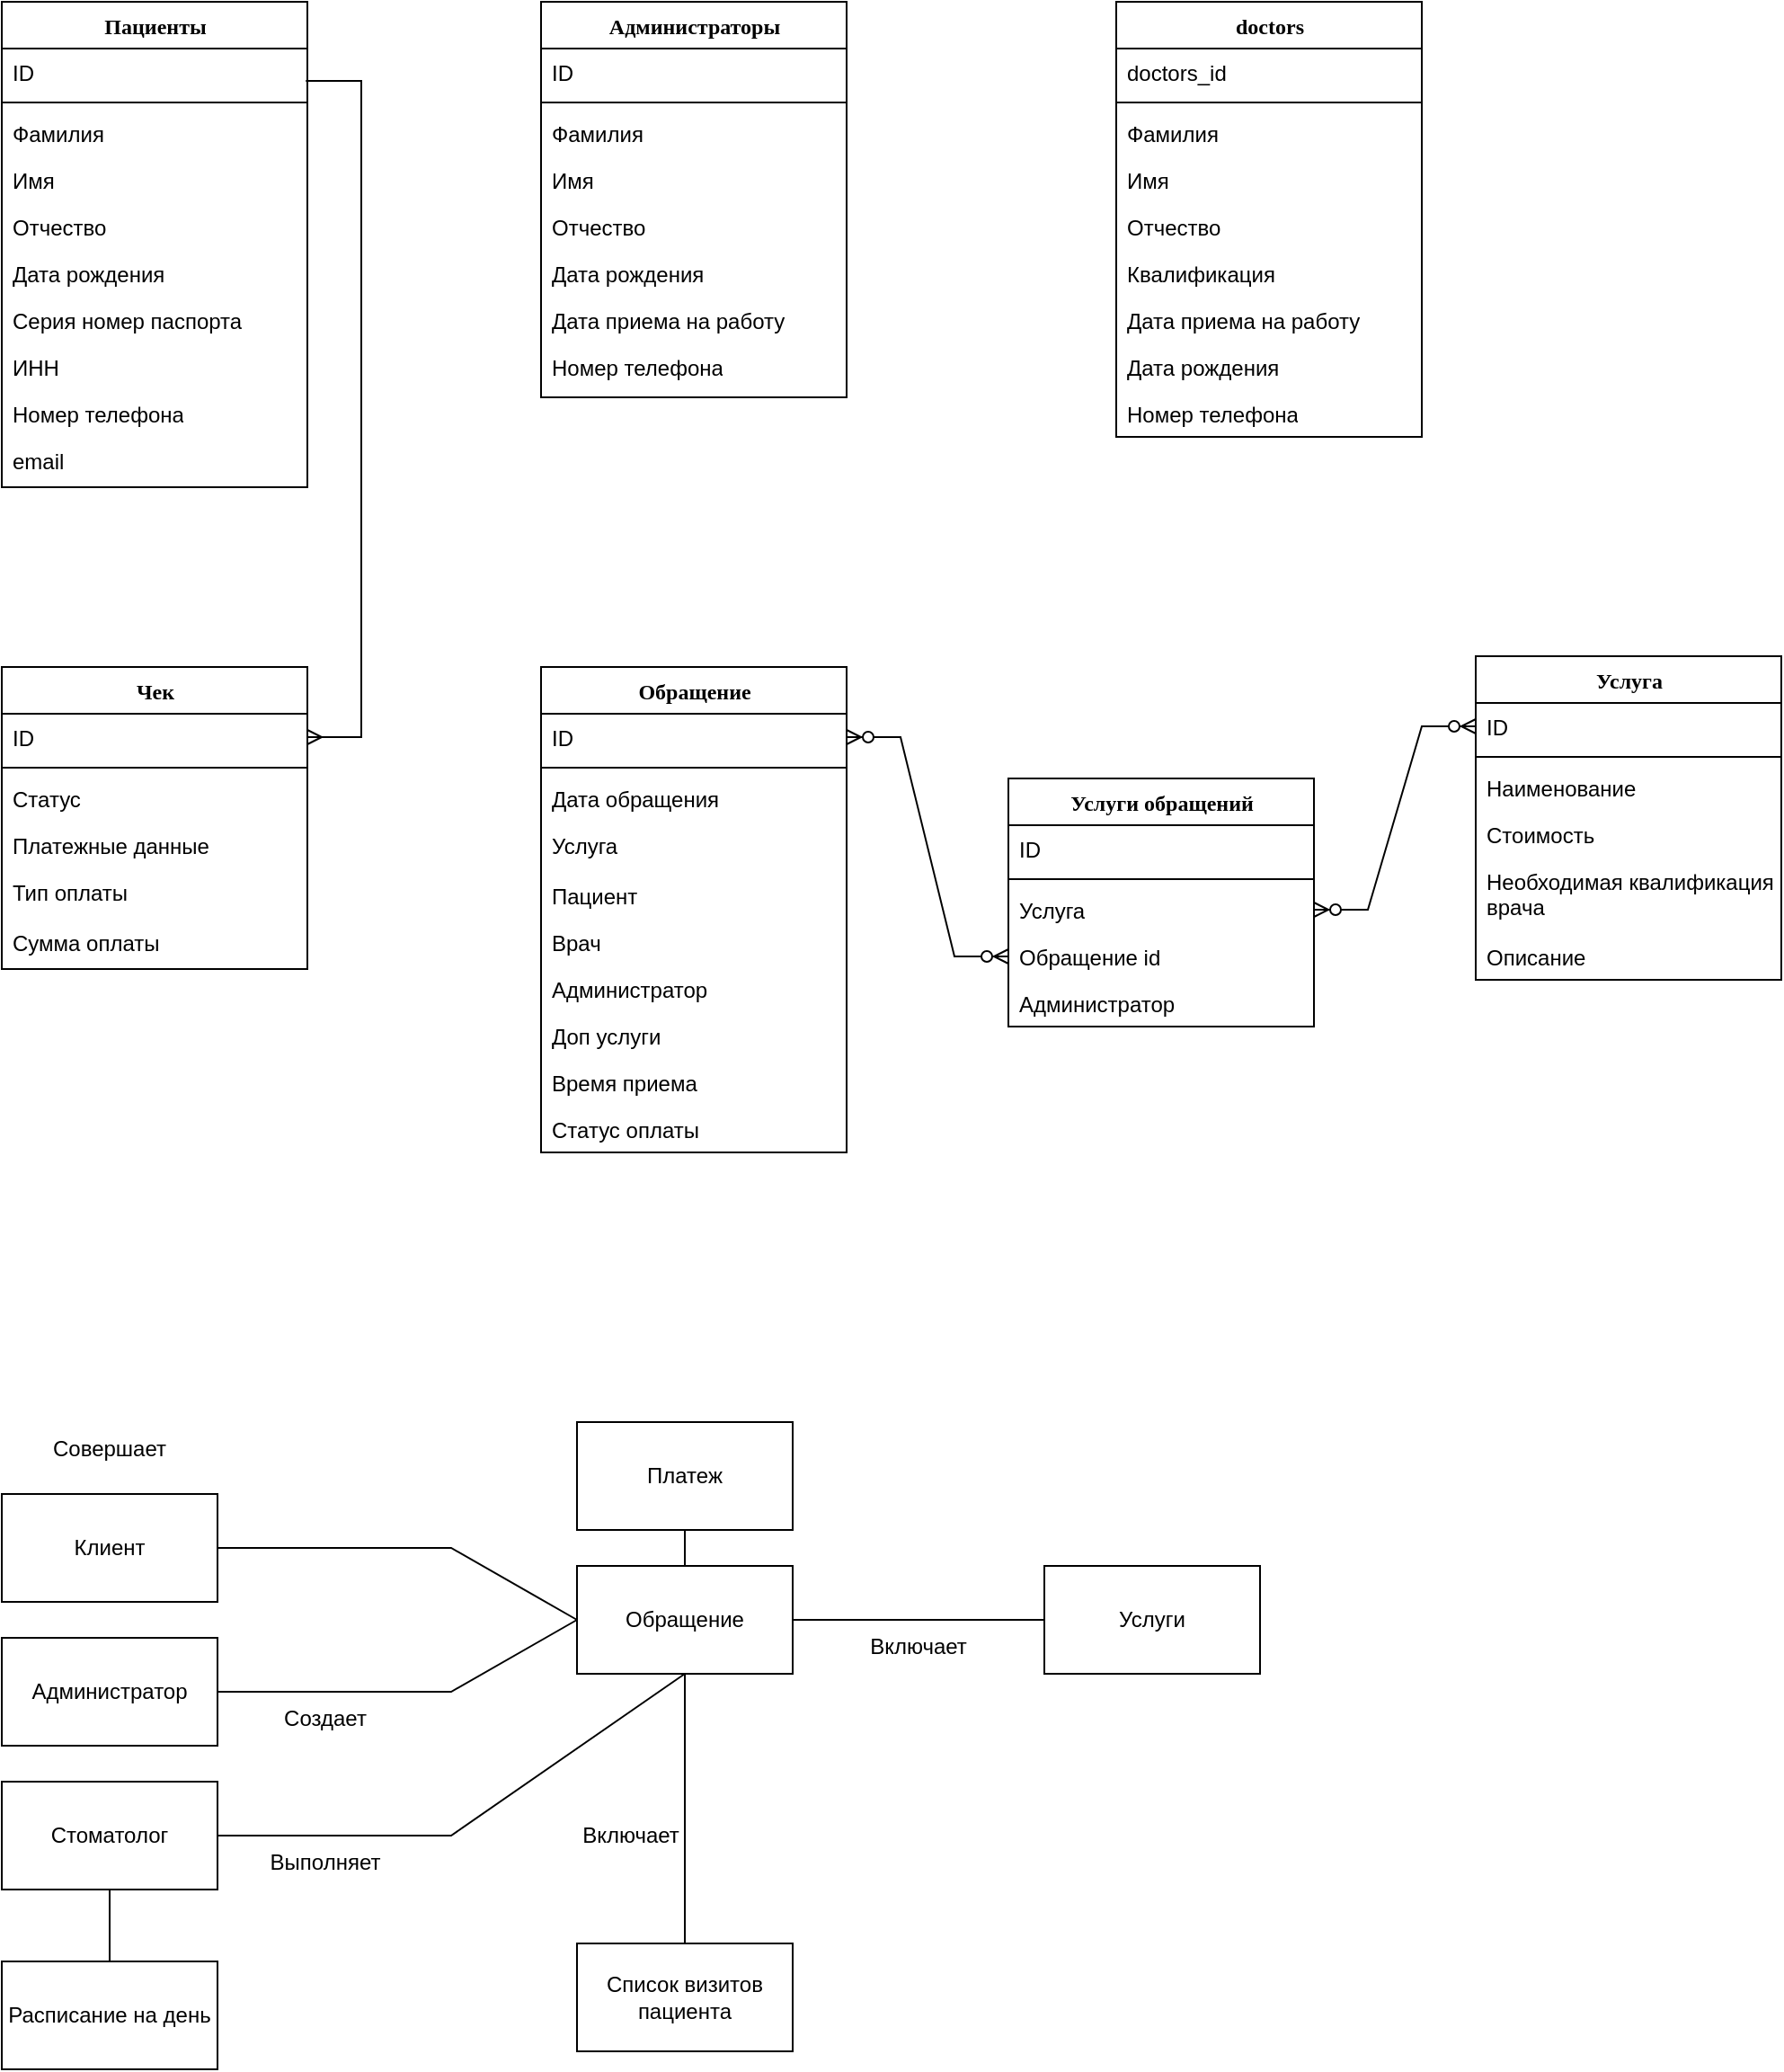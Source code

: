 <mxfile version="22.0.4" type="github">
  <diagram name="Page-1" id="9f46799a-70d6-7492-0946-bef42562c5a5">
    <mxGraphModel dx="1397" dy="777" grid="1" gridSize="10" guides="1" tooltips="1" connect="1" arrows="1" fold="1" page="1" pageScale="1" pageWidth="1100" pageHeight="850" background="none" math="0" shadow="0">
      <root>
        <mxCell id="0" />
        <mxCell id="1" parent="0" />
        <mxCell id="78961159f06e98e8-17" value="doctors" style="swimlane;html=1;fontStyle=1;align=center;verticalAlign=top;childLayout=stackLayout;horizontal=1;startSize=26;horizontalStack=0;resizeParent=1;resizeLast=0;collapsible=1;marginBottom=0;swimlaneFillColor=#ffffff;rounded=0;shadow=0;comic=0;labelBackgroundColor=none;strokeWidth=1;fillColor=none;fontFamily=Verdana;fontSize=12" parent="1" vertex="1">
          <mxGeometry x="640" y="10" width="170" height="242" as="geometry" />
        </mxCell>
        <mxCell id="2IfcIijcKh4kMEABv_fs-8" value="doctors_id" style="text;html=1;strokeColor=none;fillColor=none;align=left;verticalAlign=top;spacingLeft=4;spacingRight=4;whiteSpace=wrap;overflow=hidden;rotatable=0;points=[[0,0.5],[1,0.5]];portConstraint=eastwest;" vertex="1" parent="78961159f06e98e8-17">
          <mxGeometry y="26" width="170" height="26" as="geometry" />
        </mxCell>
        <mxCell id="78961159f06e98e8-51" value="" style="line;html=1;strokeWidth=1;fillColor=none;align=left;verticalAlign=middle;spacingTop=-1;spacingLeft=3;spacingRight=3;rotatable=0;labelPosition=right;points=[];portConstraint=eastwest;" parent="78961159f06e98e8-17" vertex="1">
          <mxGeometry y="52" width="170" height="8" as="geometry" />
        </mxCell>
        <mxCell id="78961159f06e98e8-21" value="Фамилия" style="text;html=1;strokeColor=none;fillColor=none;align=left;verticalAlign=top;spacingLeft=4;spacingRight=4;whiteSpace=wrap;overflow=hidden;rotatable=0;points=[[0,0.5],[1,0.5]];portConstraint=eastwest;" parent="78961159f06e98e8-17" vertex="1">
          <mxGeometry y="60" width="170" height="26" as="geometry" />
        </mxCell>
        <mxCell id="78961159f06e98e8-23" value="Имя" style="text;html=1;strokeColor=none;fillColor=none;align=left;verticalAlign=top;spacingLeft=4;spacingRight=4;whiteSpace=wrap;overflow=hidden;rotatable=0;points=[[0,0.5],[1,0.5]];portConstraint=eastwest;" parent="78961159f06e98e8-17" vertex="1">
          <mxGeometry y="86" width="170" height="26" as="geometry" />
        </mxCell>
        <mxCell id="78961159f06e98e8-25" value="Отчество" style="text;html=1;strokeColor=none;fillColor=none;align=left;verticalAlign=top;spacingLeft=4;spacingRight=4;whiteSpace=wrap;overflow=hidden;rotatable=0;points=[[0,0.5],[1,0.5]];portConstraint=eastwest;" parent="78961159f06e98e8-17" vertex="1">
          <mxGeometry y="112" width="170" height="26" as="geometry" />
        </mxCell>
        <mxCell id="2IfcIijcKh4kMEABv_fs-5" value="Квалификация" style="text;html=1;strokeColor=none;fillColor=none;align=left;verticalAlign=top;spacingLeft=4;spacingRight=4;whiteSpace=wrap;overflow=hidden;rotatable=0;points=[[0,0.5],[1,0.5]];portConstraint=eastwest;" vertex="1" parent="78961159f06e98e8-17">
          <mxGeometry y="138" width="170" height="26" as="geometry" />
        </mxCell>
        <mxCell id="78961159f06e98e8-27" value="Дата приема на работу" style="text;html=1;strokeColor=none;fillColor=none;align=left;verticalAlign=top;spacingLeft=4;spacingRight=4;whiteSpace=wrap;overflow=hidden;rotatable=0;points=[[0,0.5],[1,0.5]];portConstraint=eastwest;" parent="78961159f06e98e8-17" vertex="1">
          <mxGeometry y="164" width="170" height="26" as="geometry" />
        </mxCell>
        <mxCell id="78961159f06e98e8-26" value="Дата рождения" style="text;html=1;strokeColor=none;fillColor=none;align=left;verticalAlign=top;spacingLeft=4;spacingRight=4;whiteSpace=wrap;overflow=hidden;rotatable=0;points=[[0,0.5],[1,0.5]];portConstraint=eastwest;" parent="78961159f06e98e8-17" vertex="1">
          <mxGeometry y="190" width="170" height="26" as="geometry" />
        </mxCell>
        <mxCell id="2IfcIijcKh4kMEABv_fs-25" value="Номер телефона" style="text;html=1;strokeColor=none;fillColor=none;align=left;verticalAlign=top;spacingLeft=4;spacingRight=4;whiteSpace=wrap;overflow=hidden;rotatable=0;points=[[0,0.5],[1,0.5]];portConstraint=eastwest;" vertex="1" parent="78961159f06e98e8-17">
          <mxGeometry y="216" width="170" height="26" as="geometry" />
        </mxCell>
        <mxCell id="78961159f06e98e8-30" value="Пациенты" style="swimlane;html=1;fontStyle=1;align=center;verticalAlign=top;childLayout=stackLayout;horizontal=1;startSize=26;horizontalStack=0;resizeParent=1;resizeLast=0;collapsible=1;marginBottom=0;swimlaneFillColor=#ffffff;rounded=0;shadow=0;comic=0;labelBackgroundColor=none;strokeWidth=1;fillColor=none;fontFamily=Verdana;fontSize=12" parent="1" vertex="1">
          <mxGeometry x="20" y="10" width="170" height="270" as="geometry" />
        </mxCell>
        <mxCell id="2IfcIijcKh4kMEABv_fs-9" value="ID" style="text;html=1;strokeColor=none;fillColor=none;align=left;verticalAlign=top;spacingLeft=4;spacingRight=4;whiteSpace=wrap;overflow=hidden;rotatable=0;points=[[0,0.5],[1,0.5]];portConstraint=eastwest;" vertex="1" parent="78961159f06e98e8-30">
          <mxGeometry y="26" width="170" height="26" as="geometry" />
        </mxCell>
        <mxCell id="2IfcIijcKh4kMEABv_fs-10" value="" style="line;html=1;strokeWidth=1;fillColor=none;align=left;verticalAlign=middle;spacingTop=-1;spacingLeft=3;spacingRight=3;rotatable=0;labelPosition=right;points=[];portConstraint=eastwest;" vertex="1" parent="78961159f06e98e8-30">
          <mxGeometry y="52" width="170" height="8" as="geometry" />
        </mxCell>
        <mxCell id="78961159f06e98e8-31" value="Фамилия" style="text;html=1;strokeColor=none;fillColor=none;align=left;verticalAlign=top;spacingLeft=4;spacingRight=4;whiteSpace=wrap;overflow=hidden;rotatable=0;points=[[0,0.5],[1,0.5]];portConstraint=eastwest;" parent="78961159f06e98e8-30" vertex="1">
          <mxGeometry y="60" width="170" height="26" as="geometry" />
        </mxCell>
        <mxCell id="78961159f06e98e8-32" value="Имя" style="text;html=1;strokeColor=none;fillColor=none;align=left;verticalAlign=top;spacingLeft=4;spacingRight=4;whiteSpace=wrap;overflow=hidden;rotatable=0;points=[[0,0.5],[1,0.5]];portConstraint=eastwest;" parent="78961159f06e98e8-30" vertex="1">
          <mxGeometry y="86" width="170" height="26" as="geometry" />
        </mxCell>
        <mxCell id="78961159f06e98e8-33" value="Отчество" style="text;html=1;strokeColor=none;fillColor=none;align=left;verticalAlign=top;spacingLeft=4;spacingRight=4;whiteSpace=wrap;overflow=hidden;rotatable=0;points=[[0,0.5],[1,0.5]];portConstraint=eastwest;" parent="78961159f06e98e8-30" vertex="1">
          <mxGeometry y="112" width="170" height="26" as="geometry" />
        </mxCell>
        <mxCell id="78961159f06e98e8-34" value="Дата рождения" style="text;html=1;strokeColor=none;fillColor=none;align=left;verticalAlign=top;spacingLeft=4;spacingRight=4;whiteSpace=wrap;overflow=hidden;rotatable=0;points=[[0,0.5],[1,0.5]];portConstraint=eastwest;" parent="78961159f06e98e8-30" vertex="1">
          <mxGeometry y="138" width="170" height="26" as="geometry" />
        </mxCell>
        <mxCell id="78961159f06e98e8-36" value="Серия номер паспорта" style="text;html=1;strokeColor=none;fillColor=none;align=left;verticalAlign=top;spacingLeft=4;spacingRight=4;whiteSpace=wrap;overflow=hidden;rotatable=0;points=[[0,0.5],[1,0.5]];portConstraint=eastwest;" parent="78961159f06e98e8-30" vertex="1">
          <mxGeometry y="164" width="170" height="26" as="geometry" />
        </mxCell>
        <mxCell id="78961159f06e98e8-37" value="ИНН" style="text;html=1;strokeColor=none;fillColor=none;align=left;verticalAlign=top;spacingLeft=4;spacingRight=4;whiteSpace=wrap;overflow=hidden;rotatable=0;points=[[0,0.5],[1,0.5]];portConstraint=eastwest;" parent="78961159f06e98e8-30" vertex="1">
          <mxGeometry y="190" width="170" height="26" as="geometry" />
        </mxCell>
        <mxCell id="2IfcIijcKh4kMEABv_fs-23" value="Номер телефона" style="text;html=1;strokeColor=none;fillColor=none;align=left;verticalAlign=top;spacingLeft=4;spacingRight=4;whiteSpace=wrap;overflow=hidden;rotatable=0;points=[[0,0.5],[1,0.5]];portConstraint=eastwest;" vertex="1" parent="78961159f06e98e8-30">
          <mxGeometry y="216" width="170" height="26" as="geometry" />
        </mxCell>
        <mxCell id="2IfcIijcKh4kMEABv_fs-24" value="email" style="text;html=1;strokeColor=none;fillColor=none;align=left;verticalAlign=top;spacingLeft=4;spacingRight=4;whiteSpace=wrap;overflow=hidden;rotatable=0;points=[[0,0.5],[1,0.5]];portConstraint=eastwest;" vertex="1" parent="78961159f06e98e8-30">
          <mxGeometry y="242" width="170" height="26" as="geometry" />
        </mxCell>
        <mxCell id="78961159f06e98e8-56" value="Услуга" style="swimlane;html=1;fontStyle=1;align=center;verticalAlign=top;childLayout=stackLayout;horizontal=1;startSize=26;horizontalStack=0;resizeParent=1;resizeLast=0;collapsible=1;marginBottom=0;swimlaneFillColor=#ffffff;rounded=0;shadow=0;comic=0;labelBackgroundColor=none;strokeWidth=1;fillColor=none;fontFamily=Verdana;fontSize=12" parent="1" vertex="1">
          <mxGeometry x="840" y="374" width="170" height="180" as="geometry" />
        </mxCell>
        <mxCell id="2IfcIijcKh4kMEABv_fs-11" value="ID" style="text;html=1;strokeColor=none;fillColor=none;align=left;verticalAlign=top;spacingLeft=4;spacingRight=4;whiteSpace=wrap;overflow=hidden;rotatable=0;points=[[0,0.5],[1,0.5]];portConstraint=eastwest;" vertex="1" parent="78961159f06e98e8-56">
          <mxGeometry y="26" width="170" height="26" as="geometry" />
        </mxCell>
        <mxCell id="2IfcIijcKh4kMEABv_fs-12" value="" style="line;html=1;strokeWidth=1;fillColor=none;align=left;verticalAlign=middle;spacingTop=-1;spacingLeft=3;spacingRight=3;rotatable=0;labelPosition=right;points=[];portConstraint=eastwest;" vertex="1" parent="78961159f06e98e8-56">
          <mxGeometry y="52" width="170" height="8" as="geometry" />
        </mxCell>
        <mxCell id="78961159f06e98e8-57" value="Наименование" style="text;html=1;strokeColor=none;fillColor=none;align=left;verticalAlign=top;spacingLeft=4;spacingRight=4;whiteSpace=wrap;overflow=hidden;rotatable=0;points=[[0,0.5],[1,0.5]];portConstraint=eastwest;" parent="78961159f06e98e8-56" vertex="1">
          <mxGeometry y="60" width="170" height="26" as="geometry" />
        </mxCell>
        <mxCell id="78961159f06e98e8-58" value="Стоимость" style="text;html=1;strokeColor=none;fillColor=none;align=left;verticalAlign=top;spacingLeft=4;spacingRight=4;whiteSpace=wrap;overflow=hidden;rotatable=0;points=[[0,0.5],[1,0.5]];portConstraint=eastwest;" parent="78961159f06e98e8-56" vertex="1">
          <mxGeometry y="86" width="170" height="26" as="geometry" />
        </mxCell>
        <mxCell id="78961159f06e98e8-59" value="Необходимая квалификация врача" style="text;html=1;strokeColor=none;fillColor=none;align=left;verticalAlign=top;spacingLeft=4;spacingRight=4;whiteSpace=wrap;overflow=hidden;rotatable=0;points=[[0,0.5],[1,0.5]];portConstraint=eastwest;" parent="78961159f06e98e8-56" vertex="1">
          <mxGeometry y="112" width="170" height="42" as="geometry" />
        </mxCell>
        <mxCell id="2IfcIijcKh4kMEABv_fs-26" value="Описание" style="text;html=1;strokeColor=none;fillColor=none;align=left;verticalAlign=top;spacingLeft=4;spacingRight=4;whiteSpace=wrap;overflow=hidden;rotatable=0;points=[[0,0.5],[1,0.5]];portConstraint=eastwest;" vertex="1" parent="78961159f06e98e8-56">
          <mxGeometry y="154" width="170" height="26" as="geometry" />
        </mxCell>
        <mxCell id="2IfcIijcKh4kMEABv_fs-13" value="Обращение" style="swimlane;html=1;fontStyle=1;align=center;verticalAlign=top;childLayout=stackLayout;horizontal=1;startSize=26;horizontalStack=0;resizeParent=1;resizeLast=0;collapsible=1;marginBottom=0;swimlaneFillColor=#ffffff;rounded=0;shadow=0;comic=0;labelBackgroundColor=none;strokeWidth=1;fillColor=none;fontFamily=Verdana;fontSize=12" vertex="1" parent="1">
          <mxGeometry x="320" y="380" width="170" height="270" as="geometry" />
        </mxCell>
        <mxCell id="2IfcIijcKh4kMEABv_fs-14" value="ID" style="text;html=1;strokeColor=none;fillColor=none;align=left;verticalAlign=top;spacingLeft=4;spacingRight=4;whiteSpace=wrap;overflow=hidden;rotatable=0;points=[[0,0.5],[1,0.5]];portConstraint=eastwest;" vertex="1" parent="2IfcIijcKh4kMEABv_fs-13">
          <mxGeometry y="26" width="170" height="26" as="geometry" />
        </mxCell>
        <mxCell id="2IfcIijcKh4kMEABv_fs-15" value="" style="line;html=1;strokeWidth=1;fillColor=none;align=left;verticalAlign=middle;spacingTop=-1;spacingLeft=3;spacingRight=3;rotatable=0;labelPosition=right;points=[];portConstraint=eastwest;" vertex="1" parent="2IfcIijcKh4kMEABv_fs-13">
          <mxGeometry y="52" width="170" height="8" as="geometry" />
        </mxCell>
        <mxCell id="2IfcIijcKh4kMEABv_fs-20" value="Дата обращения" style="text;html=1;strokeColor=none;fillColor=none;align=left;verticalAlign=top;spacingLeft=4;spacingRight=4;whiteSpace=wrap;overflow=hidden;rotatable=0;points=[[0,0.5],[1,0.5]];portConstraint=eastwest;" vertex="1" parent="2IfcIijcKh4kMEABv_fs-13">
          <mxGeometry y="60" width="170" height="26" as="geometry" />
        </mxCell>
        <mxCell id="2IfcIijcKh4kMEABv_fs-18" value="Услуга" style="text;html=1;strokeColor=none;fillColor=none;align=left;verticalAlign=top;spacingLeft=4;spacingRight=4;whiteSpace=wrap;overflow=hidden;rotatable=0;points=[[0,0.5],[1,0.5]];portConstraint=eastwest;" vertex="1" parent="2IfcIijcKh4kMEABv_fs-13">
          <mxGeometry y="86" width="170" height="28" as="geometry" />
        </mxCell>
        <mxCell id="2IfcIijcKh4kMEABv_fs-16" value="Пациент" style="text;html=1;strokeColor=none;fillColor=none;align=left;verticalAlign=top;spacingLeft=4;spacingRight=4;whiteSpace=wrap;overflow=hidden;rotatable=0;points=[[0,0.5],[1,0.5]];portConstraint=eastwest;" vertex="1" parent="2IfcIijcKh4kMEABv_fs-13">
          <mxGeometry y="114" width="170" height="26" as="geometry" />
        </mxCell>
        <mxCell id="2IfcIijcKh4kMEABv_fs-17" value="Врач" style="text;html=1;strokeColor=none;fillColor=none;align=left;verticalAlign=top;spacingLeft=4;spacingRight=4;whiteSpace=wrap;overflow=hidden;rotatable=0;points=[[0,0.5],[1,0.5]];portConstraint=eastwest;" vertex="1" parent="2IfcIijcKh4kMEABv_fs-13">
          <mxGeometry y="140" width="170" height="26" as="geometry" />
        </mxCell>
        <mxCell id="2IfcIijcKh4kMEABv_fs-88" value="Администратор" style="text;html=1;strokeColor=none;fillColor=none;align=left;verticalAlign=top;spacingLeft=4;spacingRight=4;whiteSpace=wrap;overflow=hidden;rotatable=0;points=[[0,0.5],[1,0.5]];portConstraint=eastwest;" vertex="1" parent="2IfcIijcKh4kMEABv_fs-13">
          <mxGeometry y="166" width="170" height="26" as="geometry" />
        </mxCell>
        <mxCell id="2IfcIijcKh4kMEABv_fs-19" value="Доп услуги" style="text;html=1;strokeColor=none;fillColor=none;align=left;verticalAlign=top;spacingLeft=4;spacingRight=4;whiteSpace=wrap;overflow=hidden;rotatable=0;points=[[0,0.5],[1,0.5]];portConstraint=eastwest;" vertex="1" parent="2IfcIijcKh4kMEABv_fs-13">
          <mxGeometry y="192" width="170" height="26" as="geometry" />
        </mxCell>
        <mxCell id="2IfcIijcKh4kMEABv_fs-75" value="Время приема" style="text;html=1;strokeColor=none;fillColor=none;align=left;verticalAlign=top;spacingLeft=4;spacingRight=4;whiteSpace=wrap;overflow=hidden;rotatable=0;points=[[0,0.5],[1,0.5]];portConstraint=eastwest;" vertex="1" parent="2IfcIijcKh4kMEABv_fs-13">
          <mxGeometry y="218" width="170" height="26" as="geometry" />
        </mxCell>
        <mxCell id="2IfcIijcKh4kMEABv_fs-79" value="Статус оплаты" style="text;html=1;strokeColor=none;fillColor=none;align=left;verticalAlign=top;spacingLeft=4;spacingRight=4;whiteSpace=wrap;overflow=hidden;rotatable=0;points=[[0,0.5],[1,0.5]];portConstraint=eastwest;" vertex="1" parent="2IfcIijcKh4kMEABv_fs-13">
          <mxGeometry y="244" width="170" height="26" as="geometry" />
        </mxCell>
        <mxCell id="2IfcIijcKh4kMEABv_fs-28" value="Стоматолог" style="rounded=0;whiteSpace=wrap;html=1;" vertex="1" parent="1">
          <mxGeometry x="20" y="1000" width="120" height="60" as="geometry" />
        </mxCell>
        <mxCell id="2IfcIijcKh4kMEABv_fs-29" value="Клиент" style="rounded=0;whiteSpace=wrap;html=1;" vertex="1" parent="1">
          <mxGeometry x="20" y="840" width="120" height="60" as="geometry" />
        </mxCell>
        <mxCell id="2IfcIijcKh4kMEABv_fs-30" value="Администратор" style="rounded=0;whiteSpace=wrap;html=1;" vertex="1" parent="1">
          <mxGeometry x="20" y="920" width="120" height="60" as="geometry" />
        </mxCell>
        <mxCell id="2IfcIijcKh4kMEABv_fs-31" value="Обращение" style="rounded=0;whiteSpace=wrap;html=1;" vertex="1" parent="1">
          <mxGeometry x="340" y="880" width="120" height="60" as="geometry" />
        </mxCell>
        <mxCell id="2IfcIijcKh4kMEABv_fs-32" value="Услуги" style="rounded=0;whiteSpace=wrap;html=1;" vertex="1" parent="1">
          <mxGeometry x="600" y="880" width="120" height="60" as="geometry" />
        </mxCell>
        <mxCell id="2IfcIijcKh4kMEABv_fs-33" value="" style="endArrow=none;html=1;rounded=0;entryX=0;entryY=0.5;entryDx=0;entryDy=0;exitX=1;exitY=0.5;exitDx=0;exitDy=0;" edge="1" parent="1" source="2IfcIijcKh4kMEABv_fs-30" target="2IfcIijcKh4kMEABv_fs-31">
          <mxGeometry width="50" height="50" relative="1" as="geometry">
            <mxPoint x="140" y="880" as="sourcePoint" />
            <mxPoint x="190" y="830" as="targetPoint" />
            <Array as="points">
              <mxPoint x="270" y="950" />
            </Array>
          </mxGeometry>
        </mxCell>
        <mxCell id="2IfcIijcKh4kMEABv_fs-34" value="Создает" style="text;html=1;strokeColor=none;fillColor=none;align=center;verticalAlign=middle;whiteSpace=wrap;rounded=0;" vertex="1" parent="1">
          <mxGeometry x="170" y="950" width="60" height="30" as="geometry" />
        </mxCell>
        <mxCell id="2IfcIijcKh4kMEABv_fs-35" value="" style="endArrow=none;html=1;rounded=0;exitX=1;exitY=0.5;exitDx=0;exitDy=0;entryX=0;entryY=0.5;entryDx=0;entryDy=0;" edge="1" parent="1" source="2IfcIijcKh4kMEABv_fs-31" target="2IfcIijcKh4kMEABv_fs-32">
          <mxGeometry width="50" height="50" relative="1" as="geometry">
            <mxPoint x="430" y="890" as="sourcePoint" />
            <mxPoint x="480" y="840" as="targetPoint" />
          </mxGeometry>
        </mxCell>
        <mxCell id="2IfcIijcKh4kMEABv_fs-36" value="Включает" style="text;html=1;strokeColor=none;fillColor=none;align=center;verticalAlign=middle;whiteSpace=wrap;rounded=0;" vertex="1" parent="1">
          <mxGeometry x="500" y="910" width="60" height="30" as="geometry" />
        </mxCell>
        <mxCell id="2IfcIijcKh4kMEABv_fs-37" value="Платеж" style="rounded=0;whiteSpace=wrap;html=1;" vertex="1" parent="1">
          <mxGeometry x="340" y="800" width="120" height="60" as="geometry" />
        </mxCell>
        <mxCell id="2IfcIijcKh4kMEABv_fs-38" value="" style="endArrow=none;html=1;rounded=0;entryX=0.5;entryY=1;entryDx=0;entryDy=0;exitX=0.5;exitY=0;exitDx=0;exitDy=0;" edge="1" parent="1" source="2IfcIijcKh4kMEABv_fs-31" target="2IfcIijcKh4kMEABv_fs-37">
          <mxGeometry width="50" height="50" relative="1" as="geometry">
            <mxPoint x="430" y="890" as="sourcePoint" />
            <mxPoint x="480" y="840" as="targetPoint" />
          </mxGeometry>
        </mxCell>
        <mxCell id="2IfcIijcKh4kMEABv_fs-39" value="" style="endArrow=none;html=1;rounded=0;entryX=0;entryY=0.5;entryDx=0;entryDy=0;" edge="1" parent="1" target="2IfcIijcKh4kMEABv_fs-31">
          <mxGeometry width="50" height="50" relative="1" as="geometry">
            <mxPoint x="140" y="870" as="sourcePoint" />
            <mxPoint x="190" y="820" as="targetPoint" />
            <Array as="points">
              <mxPoint x="270" y="870" />
            </Array>
          </mxGeometry>
        </mxCell>
        <mxCell id="2IfcIijcKh4kMEABv_fs-40" value="Совершает" style="text;html=1;strokeColor=none;fillColor=none;align=center;verticalAlign=middle;whiteSpace=wrap;rounded=0;" vertex="1" parent="1">
          <mxGeometry x="50" y="800" width="60" height="30" as="geometry" />
        </mxCell>
        <mxCell id="2IfcIijcKh4kMEABv_fs-41" value="" style="endArrow=none;html=1;rounded=0;entryX=0.5;entryY=1;entryDx=0;entryDy=0;exitX=1;exitY=0.5;exitDx=0;exitDy=0;" edge="1" parent="1" source="2IfcIijcKh4kMEABv_fs-28" target="2IfcIijcKh4kMEABv_fs-31">
          <mxGeometry width="50" height="50" relative="1" as="geometry">
            <mxPoint x="430" y="990" as="sourcePoint" />
            <mxPoint x="480" y="940" as="targetPoint" />
            <Array as="points">
              <mxPoint x="270" y="1030" />
            </Array>
          </mxGeometry>
        </mxCell>
        <mxCell id="2IfcIijcKh4kMEABv_fs-42" value="Выполняет" style="text;html=1;strokeColor=none;fillColor=none;align=center;verticalAlign=middle;whiteSpace=wrap;rounded=0;" vertex="1" parent="1">
          <mxGeometry x="170" y="1030" width="60" height="30" as="geometry" />
        </mxCell>
        <mxCell id="2IfcIijcKh4kMEABv_fs-43" value="Расписание на день" style="rounded=0;whiteSpace=wrap;html=1;" vertex="1" parent="1">
          <mxGeometry x="20" y="1100" width="120" height="60" as="geometry" />
        </mxCell>
        <mxCell id="2IfcIijcKh4kMEABv_fs-44" value="" style="endArrow=none;html=1;rounded=0;entryX=0.5;entryY=1;entryDx=0;entryDy=0;exitX=0.5;exitY=0;exitDx=0;exitDy=0;" edge="1" parent="1" source="2IfcIijcKh4kMEABv_fs-43" target="2IfcIijcKh4kMEABv_fs-28">
          <mxGeometry width="50" height="50" relative="1" as="geometry">
            <mxPoint x="430" y="1080" as="sourcePoint" />
            <mxPoint x="480" y="1030" as="targetPoint" />
            <Array as="points">
              <mxPoint x="80" y="1080" />
            </Array>
          </mxGeometry>
        </mxCell>
        <mxCell id="2IfcIijcKh4kMEABv_fs-46" value="Список визитов&lt;br&gt;пациента" style="rounded=0;whiteSpace=wrap;html=1;" vertex="1" parent="1">
          <mxGeometry x="340" y="1090" width="120" height="60" as="geometry" />
        </mxCell>
        <mxCell id="2IfcIijcKh4kMEABv_fs-47" value="" style="endArrow=none;html=1;rounded=0;" edge="1" parent="1" source="2IfcIijcKh4kMEABv_fs-46" target="2IfcIijcKh4kMEABv_fs-31">
          <mxGeometry width="50" height="50" relative="1" as="geometry">
            <mxPoint x="430" y="990" as="sourcePoint" />
            <mxPoint x="480" y="940" as="targetPoint" />
          </mxGeometry>
        </mxCell>
        <mxCell id="2IfcIijcKh4kMEABv_fs-48" value="Включает" style="text;html=1;strokeColor=none;fillColor=none;align=center;verticalAlign=middle;whiteSpace=wrap;rounded=0;" vertex="1" parent="1">
          <mxGeometry x="340" y="1015" width="60" height="30" as="geometry" />
        </mxCell>
        <mxCell id="2IfcIijcKh4kMEABv_fs-50" value="Администраторы" style="swimlane;html=1;fontStyle=1;align=center;verticalAlign=top;childLayout=stackLayout;horizontal=1;startSize=26;horizontalStack=0;resizeParent=1;resizeLast=0;collapsible=1;marginBottom=0;swimlaneFillColor=#ffffff;rounded=0;shadow=0;comic=0;labelBackgroundColor=none;strokeWidth=1;fillColor=none;fontFamily=Verdana;fontSize=12" vertex="1" parent="1">
          <mxGeometry x="320" y="10" width="170" height="220" as="geometry" />
        </mxCell>
        <mxCell id="2IfcIijcKh4kMEABv_fs-51" value="ID" style="text;html=1;strokeColor=none;fillColor=none;align=left;verticalAlign=top;spacingLeft=4;spacingRight=4;whiteSpace=wrap;overflow=hidden;rotatable=0;points=[[0,0.5],[1,0.5]];portConstraint=eastwest;" vertex="1" parent="2IfcIijcKh4kMEABv_fs-50">
          <mxGeometry y="26" width="170" height="26" as="geometry" />
        </mxCell>
        <mxCell id="2IfcIijcKh4kMEABv_fs-52" value="" style="line;html=1;strokeWidth=1;fillColor=none;align=left;verticalAlign=middle;spacingTop=-1;spacingLeft=3;spacingRight=3;rotatable=0;labelPosition=right;points=[];portConstraint=eastwest;" vertex="1" parent="2IfcIijcKh4kMEABv_fs-50">
          <mxGeometry y="52" width="170" height="8" as="geometry" />
        </mxCell>
        <mxCell id="2IfcIijcKh4kMEABv_fs-53" value="Фамилия" style="text;html=1;strokeColor=none;fillColor=none;align=left;verticalAlign=top;spacingLeft=4;spacingRight=4;whiteSpace=wrap;overflow=hidden;rotatable=0;points=[[0,0.5],[1,0.5]];portConstraint=eastwest;" vertex="1" parent="2IfcIijcKh4kMEABv_fs-50">
          <mxGeometry y="60" width="170" height="26" as="geometry" />
        </mxCell>
        <mxCell id="2IfcIijcKh4kMEABv_fs-54" value="Имя" style="text;html=1;strokeColor=none;fillColor=none;align=left;verticalAlign=top;spacingLeft=4;spacingRight=4;whiteSpace=wrap;overflow=hidden;rotatable=0;points=[[0,0.5],[1,0.5]];portConstraint=eastwest;" vertex="1" parent="2IfcIijcKh4kMEABv_fs-50">
          <mxGeometry y="86" width="170" height="26" as="geometry" />
        </mxCell>
        <mxCell id="2IfcIijcKh4kMEABv_fs-55" value="Отчество" style="text;html=1;strokeColor=none;fillColor=none;align=left;verticalAlign=top;spacingLeft=4;spacingRight=4;whiteSpace=wrap;overflow=hidden;rotatable=0;points=[[0,0.5],[1,0.5]];portConstraint=eastwest;" vertex="1" parent="2IfcIijcKh4kMEABv_fs-50">
          <mxGeometry y="112" width="170" height="26" as="geometry" />
        </mxCell>
        <mxCell id="2IfcIijcKh4kMEABv_fs-56" value="Дата рождения" style="text;html=1;strokeColor=none;fillColor=none;align=left;verticalAlign=top;spacingLeft=4;spacingRight=4;whiteSpace=wrap;overflow=hidden;rotatable=0;points=[[0,0.5],[1,0.5]];portConstraint=eastwest;" vertex="1" parent="2IfcIijcKh4kMEABv_fs-50">
          <mxGeometry y="138" width="170" height="26" as="geometry" />
        </mxCell>
        <mxCell id="2IfcIijcKh4kMEABv_fs-57" value="Дата приема на работу" style="text;html=1;strokeColor=none;fillColor=none;align=left;verticalAlign=top;spacingLeft=4;spacingRight=4;whiteSpace=wrap;overflow=hidden;rotatable=0;points=[[0,0.5],[1,0.5]];portConstraint=eastwest;" vertex="1" parent="2IfcIijcKh4kMEABv_fs-50">
          <mxGeometry y="164" width="170" height="26" as="geometry" />
        </mxCell>
        <mxCell id="2IfcIijcKh4kMEABv_fs-59" value="Номер телефона" style="text;html=1;strokeColor=none;fillColor=none;align=left;verticalAlign=top;spacingLeft=4;spacingRight=4;whiteSpace=wrap;overflow=hidden;rotatable=0;points=[[0,0.5],[1,0.5]];portConstraint=eastwest;" vertex="1" parent="2IfcIijcKh4kMEABv_fs-50">
          <mxGeometry y="190" width="170" height="26" as="geometry" />
        </mxCell>
        <mxCell id="2IfcIijcKh4kMEABv_fs-61" value="Чек" style="swimlane;html=1;fontStyle=1;align=center;verticalAlign=top;childLayout=stackLayout;horizontal=1;startSize=26;horizontalStack=0;resizeParent=1;resizeLast=0;collapsible=1;marginBottom=0;swimlaneFillColor=#ffffff;rounded=0;shadow=0;comic=0;labelBackgroundColor=none;strokeWidth=1;fillColor=none;fontFamily=Verdana;fontSize=12" vertex="1" parent="1">
          <mxGeometry x="20" y="380" width="170" height="168" as="geometry" />
        </mxCell>
        <mxCell id="2IfcIijcKh4kMEABv_fs-62" value="ID" style="text;html=1;strokeColor=none;fillColor=none;align=left;verticalAlign=top;spacingLeft=4;spacingRight=4;whiteSpace=wrap;overflow=hidden;rotatable=0;points=[[0,0.5],[1,0.5]];portConstraint=eastwest;" vertex="1" parent="2IfcIijcKh4kMEABv_fs-61">
          <mxGeometry y="26" width="170" height="26" as="geometry" />
        </mxCell>
        <mxCell id="2IfcIijcKh4kMEABv_fs-63" value="" style="line;html=1;strokeWidth=1;fillColor=none;align=left;verticalAlign=middle;spacingTop=-1;spacingLeft=3;spacingRight=3;rotatable=0;labelPosition=right;points=[];portConstraint=eastwest;" vertex="1" parent="2IfcIijcKh4kMEABv_fs-61">
          <mxGeometry y="52" width="170" height="8" as="geometry" />
        </mxCell>
        <mxCell id="2IfcIijcKh4kMEABv_fs-64" value="Статус" style="text;html=1;strokeColor=none;fillColor=none;align=left;verticalAlign=top;spacingLeft=4;spacingRight=4;whiteSpace=wrap;overflow=hidden;rotatable=0;points=[[0,0.5],[1,0.5]];portConstraint=eastwest;" vertex="1" parent="2IfcIijcKh4kMEABv_fs-61">
          <mxGeometry y="60" width="170" height="26" as="geometry" />
        </mxCell>
        <mxCell id="2IfcIijcKh4kMEABv_fs-65" value="Платежные данные" style="text;html=1;strokeColor=none;fillColor=none;align=left;verticalAlign=top;spacingLeft=4;spacingRight=4;whiteSpace=wrap;overflow=hidden;rotatable=0;points=[[0,0.5],[1,0.5]];portConstraint=eastwest;" vertex="1" parent="2IfcIijcKh4kMEABv_fs-61">
          <mxGeometry y="86" width="170" height="26" as="geometry" />
        </mxCell>
        <mxCell id="2IfcIijcKh4kMEABv_fs-66" value="Тип оплаты" style="text;html=1;strokeColor=none;fillColor=none;align=left;verticalAlign=top;spacingLeft=4;spacingRight=4;whiteSpace=wrap;overflow=hidden;rotatable=0;points=[[0,0.5],[1,0.5]];portConstraint=eastwest;" vertex="1" parent="2IfcIijcKh4kMEABv_fs-61">
          <mxGeometry y="112" width="170" height="28" as="geometry" />
        </mxCell>
        <mxCell id="2IfcIijcKh4kMEABv_fs-87" value="Сумма оплаты" style="text;html=1;strokeColor=none;fillColor=none;align=left;verticalAlign=top;spacingLeft=4;spacingRight=4;whiteSpace=wrap;overflow=hidden;rotatable=0;points=[[0,0.5],[1,0.5]];portConstraint=eastwest;" vertex="1" parent="2IfcIijcKh4kMEABv_fs-61">
          <mxGeometry y="140" width="170" height="28" as="geometry" />
        </mxCell>
        <mxCell id="2IfcIijcKh4kMEABv_fs-80" value="Услуги обращений" style="swimlane;html=1;fontStyle=1;align=center;verticalAlign=top;childLayout=stackLayout;horizontal=1;startSize=26;horizontalStack=0;resizeParent=1;resizeLast=0;collapsible=1;marginBottom=0;swimlaneFillColor=#ffffff;rounded=0;shadow=0;comic=0;labelBackgroundColor=none;strokeWidth=1;fillColor=none;fontFamily=Verdana;fontSize=12" vertex="1" parent="1">
          <mxGeometry x="580" y="442" width="170" height="138" as="geometry" />
        </mxCell>
        <mxCell id="2IfcIijcKh4kMEABv_fs-81" value="ID" style="text;html=1;strokeColor=none;fillColor=none;align=left;verticalAlign=top;spacingLeft=4;spacingRight=4;whiteSpace=wrap;overflow=hidden;rotatable=0;points=[[0,0.5],[1,0.5]];portConstraint=eastwest;" vertex="1" parent="2IfcIijcKh4kMEABv_fs-80">
          <mxGeometry y="26" width="170" height="26" as="geometry" />
        </mxCell>
        <mxCell id="2IfcIijcKh4kMEABv_fs-82" value="" style="line;html=1;strokeWidth=1;fillColor=none;align=left;verticalAlign=middle;spacingTop=-1;spacingLeft=3;spacingRight=3;rotatable=0;labelPosition=right;points=[];portConstraint=eastwest;" vertex="1" parent="2IfcIijcKh4kMEABv_fs-80">
          <mxGeometry y="52" width="170" height="8" as="geometry" />
        </mxCell>
        <mxCell id="2IfcIijcKh4kMEABv_fs-83" value="Услуга" style="text;html=1;strokeColor=none;fillColor=none;align=left;verticalAlign=top;spacingLeft=4;spacingRight=4;whiteSpace=wrap;overflow=hidden;rotatable=0;points=[[0,0.5],[1,0.5]];portConstraint=eastwest;" vertex="1" parent="2IfcIijcKh4kMEABv_fs-80">
          <mxGeometry y="60" width="170" height="26" as="geometry" />
        </mxCell>
        <mxCell id="2IfcIijcKh4kMEABv_fs-92" value="Обращение id" style="text;html=1;strokeColor=none;fillColor=none;align=left;verticalAlign=top;spacingLeft=4;spacingRight=4;whiteSpace=wrap;overflow=hidden;rotatable=0;points=[[0,0.5],[1,0.5]];portConstraint=eastwest;" vertex="1" parent="2IfcIijcKh4kMEABv_fs-80">
          <mxGeometry y="86" width="170" height="26" as="geometry" />
        </mxCell>
        <mxCell id="2IfcIijcKh4kMEABv_fs-89" value="Администратор" style="text;html=1;strokeColor=none;fillColor=none;align=left;verticalAlign=top;spacingLeft=4;spacingRight=4;whiteSpace=wrap;overflow=hidden;rotatable=0;points=[[0,0.5],[1,0.5]];portConstraint=eastwest;" vertex="1" parent="2IfcIijcKh4kMEABv_fs-80">
          <mxGeometry y="112" width="170" height="26" as="geometry" />
        </mxCell>
        <mxCell id="2IfcIijcKh4kMEABv_fs-90" value="" style="edgeStyle=entityRelationEdgeStyle;fontSize=12;html=1;endArrow=ERzeroToMany;endFill=1;startArrow=ERzeroToMany;rounded=0;" edge="1" parent="1" source="2IfcIijcKh4kMEABv_fs-83" target="2IfcIijcKh4kMEABv_fs-11">
          <mxGeometry width="100" height="100" relative="1" as="geometry">
            <mxPoint x="750" y="490" as="sourcePoint" />
            <mxPoint x="850" y="390" as="targetPoint" />
            <Array as="points">
              <mxPoint x="840" y="420" />
            </Array>
          </mxGeometry>
        </mxCell>
        <mxCell id="2IfcIijcKh4kMEABv_fs-91" value="" style="edgeStyle=entityRelationEdgeStyle;fontSize=12;html=1;endArrow=ERzeroToMany;endFill=1;startArrow=ERzeroToMany;rounded=0;entryX=0;entryY=0.5;entryDx=0;entryDy=0;" edge="1" parent="1" source="2IfcIijcKh4kMEABv_fs-14" target="2IfcIijcKh4kMEABv_fs-92">
          <mxGeometry width="100" height="100" relative="1" as="geometry">
            <mxPoint x="540" y="400" as="sourcePoint" />
            <mxPoint x="575" y="348" as="targetPoint" />
            <Array as="points">
              <mxPoint x="575" y="355" />
            </Array>
          </mxGeometry>
        </mxCell>
        <mxCell id="2IfcIijcKh4kMEABv_fs-93" value="" style="edgeStyle=entityRelationEdgeStyle;fontSize=12;html=1;endArrow=ERmany;rounded=0;exitX=0.995;exitY=0.694;exitDx=0;exitDy=0;exitPerimeter=0;" edge="1" parent="1" source="2IfcIijcKh4kMEABv_fs-9" target="2IfcIijcKh4kMEABv_fs-62">
          <mxGeometry width="100" height="100" relative="1" as="geometry">
            <mxPoint x="200" y="380" as="sourcePoint" />
            <mxPoint x="240" y="420" as="targetPoint" />
          </mxGeometry>
        </mxCell>
      </root>
    </mxGraphModel>
  </diagram>
</mxfile>
